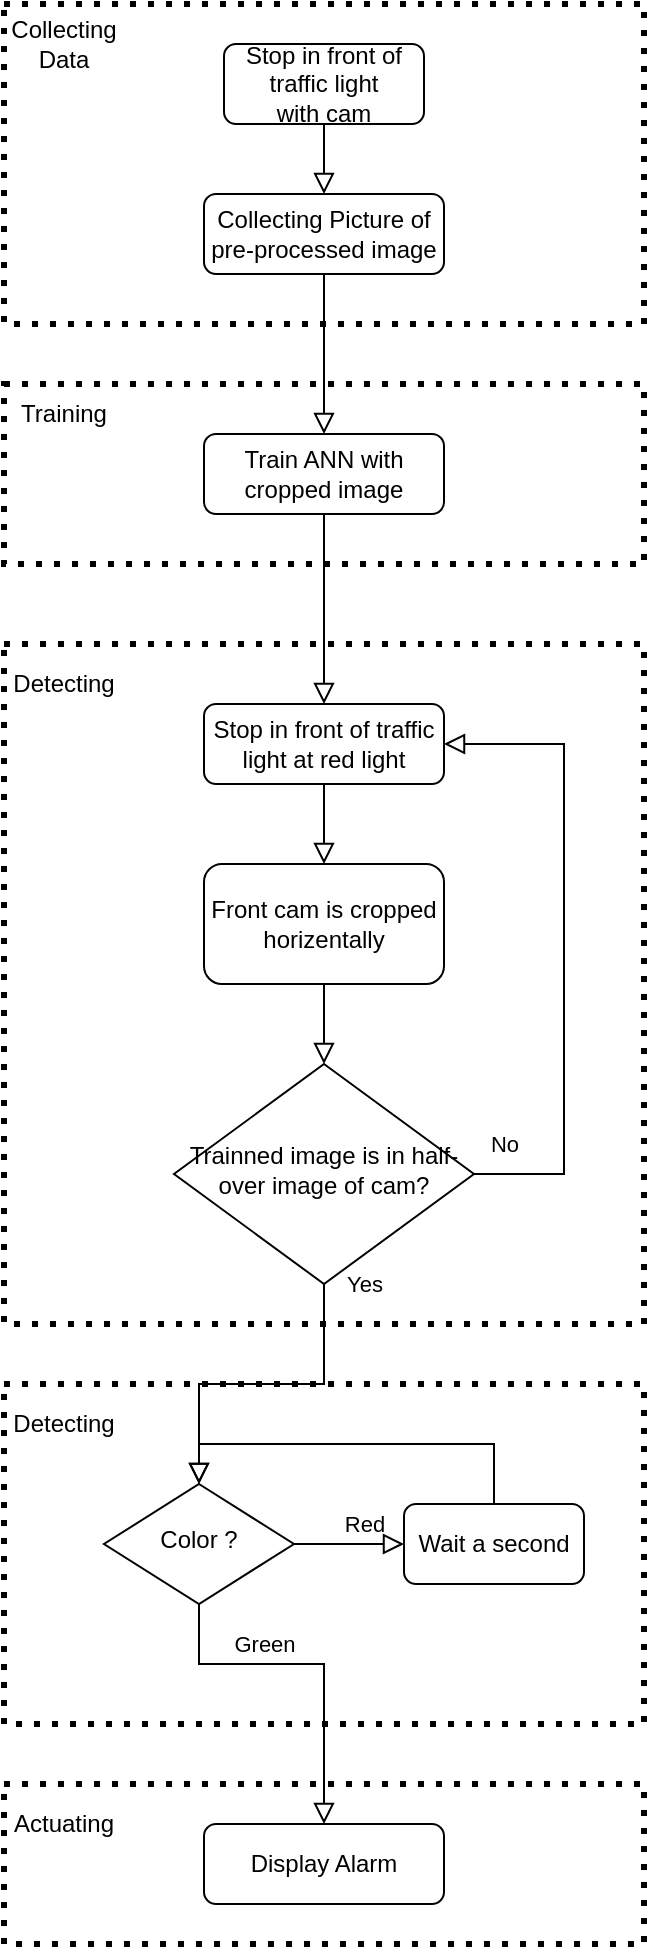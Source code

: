 <mxfile type="github" version="12.5.1">
  <diagram id="C5RBs43oDa-KdzZeNtuy" name="Page-1">
    <mxGraphModel grid="1" dx="1038" dy="576" gridSize="10" guides="1" tooltips="1" connect="1" arrows="1" fold="1" page="1" pageScale="1" pageWidth="827" pageHeight="1169" math="0" shadow="0">
      <root>
        <mxCell id="WIyWlLk6GJQsqaUBKTNV-0"/>
        <mxCell id="WIyWlLk6GJQsqaUBKTNV-1" parent="WIyWlLk6GJQsqaUBKTNV-0"/>
        <mxCell id="GxkiA4aT5WZfQ0APfjsJ-0" value="" parent="WIyWlLk6GJQsqaUBKTNV-1" vertex="1" style="rounded=0;whiteSpace=wrap;html=1;dashed=1;dashPattern=1 2;fillColor=none;strokeWidth=3;">
          <mxGeometry as="geometry" x="40" y="30" width="320" height="160"/>
        </mxCell>
        <mxCell id="GxkiA4aT5WZfQ0APfjsJ-1" value="Stop in front of traffic light&lt;br&gt;with cam" parent="WIyWlLk6GJQsqaUBKTNV-1" vertex="1" style="rounded=1;whiteSpace=wrap;html=1;fontSize=12;glass=0;strokeWidth=1;shadow=0;">
          <mxGeometry as="geometry" x="150" y="50" width="100" height="40"/>
        </mxCell>
        <mxCell id="GxkiA4aT5WZfQ0APfjsJ-2" value="Collecting Data" parent="WIyWlLk6GJQsqaUBKTNV-1" vertex="1" style="text;html=1;strokeColor=none;fillColor=none;align=center;verticalAlign=middle;whiteSpace=wrap;rounded=0;dashed=1;dashPattern=1 2;">
          <mxGeometry as="geometry" x="50" y="40" width="40" height="20"/>
        </mxCell>
        <mxCell id="GxkiA4aT5WZfQ0APfjsJ-4" value="" parent="WIyWlLk6GJQsqaUBKTNV-1" style="rounded=0;html=1;jettySize=auto;orthogonalLoop=1;fontSize=11;endArrow=block;endFill=0;endSize=8;strokeWidth=1;shadow=0;labelBackgroundColor=none;edgeStyle=orthogonalEdgeStyle;exitX=0.5;exitY=1;exitDx=0;exitDy=0;entryX=0.5;entryY=0;entryDx=0;entryDy=0;" source="GxkiA4aT5WZfQ0APfjsJ-1" target="GxkiA4aT5WZfQ0APfjsJ-5" edge="1">
          <mxGeometry as="geometry" relative="1">
            <mxPoint as="sourcePoint" x="550" y="200"/>
            <mxPoint as="targetPoint" x="470" y="110"/>
          </mxGeometry>
        </mxCell>
        <mxCell id="GxkiA4aT5WZfQ0APfjsJ-5" value="Collecting Picture of pre-processed image" parent="WIyWlLk6GJQsqaUBKTNV-1" vertex="1" style="rounded=1;whiteSpace=wrap;html=1;fontSize=12;glass=0;strokeWidth=1;shadow=0;">
          <mxGeometry as="geometry" x="140" y="125" width="120" height="40"/>
        </mxCell>
        <mxCell id="GxkiA4aT5WZfQ0APfjsJ-6" value="" parent="WIyWlLk6GJQsqaUBKTNV-1" vertex="1" style="rounded=0;whiteSpace=wrap;html=1;dashed=1;dashPattern=1 2;fillColor=none;strokeWidth=3;">
          <mxGeometry as="geometry" x="40" y="220" width="320" height="90"/>
        </mxCell>
        <mxCell id="GxkiA4aT5WZfQ0APfjsJ-7" value="Training" parent="WIyWlLk6GJQsqaUBKTNV-1" vertex="1" style="text;html=1;strokeColor=none;fillColor=none;align=center;verticalAlign=middle;whiteSpace=wrap;rounded=0;dashed=1;dashPattern=1 2;">
          <mxGeometry as="geometry" x="50" y="225" width="40" height="20"/>
        </mxCell>
        <mxCell id="GxkiA4aT5WZfQ0APfjsJ-8" value="Train ANN with cropped image" parent="WIyWlLk6GJQsqaUBKTNV-1" vertex="1" style="rounded=1;whiteSpace=wrap;html=1;fontSize=12;glass=0;strokeWidth=1;shadow=0;">
          <mxGeometry as="geometry" x="140" y="245" width="120" height="40"/>
        </mxCell>
        <mxCell id="GxkiA4aT5WZfQ0APfjsJ-9" value="" parent="WIyWlLk6GJQsqaUBKTNV-1" style="rounded=0;html=1;jettySize=auto;orthogonalLoop=1;fontSize=11;endArrow=block;endFill=0;endSize=8;strokeWidth=1;shadow=0;labelBackgroundColor=none;edgeStyle=orthogonalEdgeStyle;exitX=0.5;exitY=1;exitDx=0;exitDy=0;entryX=0.5;entryY=0;entryDx=0;entryDy=0;" source="GxkiA4aT5WZfQ0APfjsJ-5" target="GxkiA4aT5WZfQ0APfjsJ-8" edge="1">
          <mxGeometry as="geometry" relative="1">
            <mxPoint as="sourcePoint" x="550" y="200"/>
            <mxPoint as="targetPoint" x="550" y="250"/>
          </mxGeometry>
        </mxCell>
        <mxCell id="GxkiA4aT5WZfQ0APfjsJ-10" value="" parent="WIyWlLk6GJQsqaUBKTNV-1" vertex="1" style="rounded=0;whiteSpace=wrap;html=1;dashed=1;dashPattern=1 2;fillColor=none;strokeWidth=3;">
          <mxGeometry as="geometry" x="40" y="350" width="320" height="340"/>
        </mxCell>
        <mxCell id="GxkiA4aT5WZfQ0APfjsJ-11" value="Detecting" parent="WIyWlLk6GJQsqaUBKTNV-1" vertex="1" style="text;html=1;strokeColor=none;fillColor=none;align=center;verticalAlign=middle;whiteSpace=wrap;rounded=0;dashed=1;dashPattern=1 2;">
          <mxGeometry as="geometry" x="50" y="360" width="40" height="20"/>
        </mxCell>
        <mxCell id="GxkiA4aT5WZfQ0APfjsJ-12" value="Stop in front of traffic light at red light" parent="WIyWlLk6GJQsqaUBKTNV-1" vertex="1" style="rounded=1;whiteSpace=wrap;html=1;fontSize=12;glass=0;strokeWidth=1;shadow=0;">
          <mxGeometry as="geometry" x="140" y="380" width="120" height="40"/>
        </mxCell>
        <mxCell id="GxkiA4aT5WZfQ0APfjsJ-13" value="" parent="WIyWlLk6GJQsqaUBKTNV-1" style="rounded=0;html=1;jettySize=auto;orthogonalLoop=1;fontSize=11;endArrow=block;endFill=0;endSize=8;strokeWidth=1;shadow=0;labelBackgroundColor=none;edgeStyle=orthogonalEdgeStyle;exitX=0.5;exitY=1;exitDx=0;exitDy=0;entryX=0.5;entryY=0;entryDx=0;entryDy=0;" source="GxkiA4aT5WZfQ0APfjsJ-8" target="GxkiA4aT5WZfQ0APfjsJ-12" edge="1">
          <mxGeometry as="geometry" relative="1">
            <mxPoint as="sourcePoint" x="550" y="200"/>
            <mxPoint as="targetPoint" x="550" y="250"/>
          </mxGeometry>
        </mxCell>
        <mxCell id="GxkiA4aT5WZfQ0APfjsJ-14" value="Front cam is cropped horizentally" parent="WIyWlLk6GJQsqaUBKTNV-1" vertex="1" style="rounded=1;whiteSpace=wrap;html=1;fontSize=12;glass=0;strokeWidth=1;shadow=0;">
          <mxGeometry as="geometry" x="140" y="460" width="120" height="60"/>
        </mxCell>
        <mxCell id="GxkiA4aT5WZfQ0APfjsJ-15" value="Trainned image is in half-over image of cam?" parent="WIyWlLk6GJQsqaUBKTNV-1" vertex="1" style="rhombus;whiteSpace=wrap;html=1;shadow=0;fontFamily=Helvetica;fontSize=12;align=center;strokeWidth=1;spacing=6;spacingTop=-4;">
          <mxGeometry as="geometry" x="125" y="560" width="150" height="110"/>
        </mxCell>
        <mxCell id="GxkiA4aT5WZfQ0APfjsJ-18" value="" parent="WIyWlLk6GJQsqaUBKTNV-1" style="rounded=0;html=1;jettySize=auto;orthogonalLoop=1;fontSize=11;endArrow=block;endFill=0;endSize=8;strokeWidth=1;shadow=0;labelBackgroundColor=none;edgeStyle=orthogonalEdgeStyle;exitX=0.5;exitY=1;exitDx=0;exitDy=0;entryX=0.5;entryY=0;entryDx=0;entryDy=0;" source="GxkiA4aT5WZfQ0APfjsJ-12" target="GxkiA4aT5WZfQ0APfjsJ-14" edge="1">
          <mxGeometry as="geometry" relative="1">
            <mxPoint as="sourcePoint" x="210" y="295"/>
            <mxPoint as="targetPoint" x="210" y="390"/>
          </mxGeometry>
        </mxCell>
        <mxCell id="GxkiA4aT5WZfQ0APfjsJ-19" value="" parent="WIyWlLk6GJQsqaUBKTNV-1" style="rounded=0;html=1;jettySize=auto;orthogonalLoop=1;fontSize=11;endArrow=block;endFill=0;endSize=8;strokeWidth=1;shadow=0;labelBackgroundColor=none;edgeStyle=orthogonalEdgeStyle;exitX=0.5;exitY=1;exitDx=0;exitDy=0;entryX=0.5;entryY=0;entryDx=0;entryDy=0;" source="GxkiA4aT5WZfQ0APfjsJ-14" target="GxkiA4aT5WZfQ0APfjsJ-15" edge="1">
          <mxGeometry as="geometry" relative="1">
            <mxPoint as="sourcePoint" x="210" y="430"/>
            <mxPoint as="targetPoint" x="200" y="540"/>
          </mxGeometry>
        </mxCell>
        <mxCell id="GxkiA4aT5WZfQ0APfjsJ-20" value="Yes" parent="WIyWlLk6GJQsqaUBKTNV-1" style="edgeStyle=orthogonalEdgeStyle;rounded=0;html=1;jettySize=auto;orthogonalLoop=1;fontSize=11;endArrow=block;endFill=0;endSize=8;strokeWidth=1;shadow=0;labelBackgroundColor=none;exitX=0.5;exitY=1;exitDx=0;exitDy=0;entryX=0.5;entryY=0;entryDx=0;entryDy=0;" source="GxkiA4aT5WZfQ0APfjsJ-15" target="0bkosJNQqSrqtFEL-qHv-5" edge="1">
          <mxGeometry as="geometry" x="-1" y="20" relative="1">
            <mxPoint as="offset"/>
            <mxPoint as="sourcePoint" x="600" y="410"/>
            <mxPoint as="targetPoint" x="200" y="740"/>
          </mxGeometry>
        </mxCell>
        <mxCell id="GxkiA4aT5WZfQ0APfjsJ-21" value="No" parent="WIyWlLk6GJQsqaUBKTNV-1" style="rounded=0;html=1;jettySize=auto;orthogonalLoop=1;fontSize=11;endArrow=block;endFill=0;endSize=8;strokeWidth=1;shadow=0;labelBackgroundColor=none;edgeStyle=orthogonalEdgeStyle;exitX=1;exitY=0.5;exitDx=0;exitDy=0;entryX=1;entryY=0.5;entryDx=0;entryDy=0;" source="GxkiA4aT5WZfQ0APfjsJ-15" target="GxkiA4aT5WZfQ0APfjsJ-12" edge="1">
          <mxGeometry as="geometry" x="-0.625" y="30" relative="1">
            <mxPoint as="offset"/>
            <mxPoint as="sourcePoint" x="550" y="450"/>
            <mxPoint as="targetPoint" x="550" y="510"/>
            <Array as="points">
              <mxPoint x="320" y="615"/>
              <mxPoint x="320" y="400"/>
            </Array>
          </mxGeometry>
        </mxCell>
        <mxCell id="GxkiA4aT5WZfQ0APfjsJ-22" value="" parent="WIyWlLk6GJQsqaUBKTNV-1" vertex="1" style="rounded=0;whiteSpace=wrap;html=1;dashed=1;dashPattern=1 2;fillColor=none;strokeWidth=3;">
          <mxGeometry as="geometry" x="40" y="720" width="320" height="170"/>
        </mxCell>
        <mxCell id="GxkiA4aT5WZfQ0APfjsJ-23" value="Detecting" parent="WIyWlLk6GJQsqaUBKTNV-1" vertex="1" style="text;html=1;strokeColor=none;fillColor=none;align=center;verticalAlign=middle;whiteSpace=wrap;rounded=0;dashed=1;dashPattern=1 2;">
          <mxGeometry as="geometry" x="50" y="730" width="40" height="20"/>
        </mxCell>
        <mxCell id="0bkosJNQqSrqtFEL-qHv-0" value="" parent="WIyWlLk6GJQsqaUBKTNV-1" vertex="1" style="rounded=0;whiteSpace=wrap;html=1;dashed=1;dashPattern=1 2;fillColor=none;strokeWidth=3;">
          <mxGeometry as="geometry" x="40" y="920" width="320" height="80"/>
        </mxCell>
        <mxCell id="0bkosJNQqSrqtFEL-qHv-1" value="Actuating" parent="WIyWlLk6GJQsqaUBKTNV-1" vertex="1" style="text;html=1;strokeColor=none;fillColor=none;align=center;verticalAlign=middle;whiteSpace=wrap;rounded=0;dashed=1;dashPattern=1 2;">
          <mxGeometry as="geometry" x="50" y="930" width="40" height="20"/>
        </mxCell>
        <mxCell id="0bkosJNQqSrqtFEL-qHv-2" value="Display Alarm" parent="WIyWlLk6GJQsqaUBKTNV-1" vertex="1" style="rounded=1;whiteSpace=wrap;html=1;fontSize=12;glass=0;strokeWidth=1;shadow=0;">
          <mxGeometry as="geometry" x="140" y="940" width="120" height="40"/>
        </mxCell>
        <mxCell id="0bkosJNQqSrqtFEL-qHv-5" value="Color ?" parent="WIyWlLk6GJQsqaUBKTNV-1" vertex="1" style="rhombus;whiteSpace=wrap;html=1;shadow=0;fontFamily=Helvetica;fontSize=12;align=center;strokeWidth=1;spacing=6;spacingTop=-4;">
          <mxGeometry as="geometry" x="90" y="770" width="95" height="60"/>
        </mxCell>
        <mxCell id="0bkosJNQqSrqtFEL-qHv-7" value="Wait a second" parent="WIyWlLk6GJQsqaUBKTNV-1" vertex="1" style="rounded=1;whiteSpace=wrap;html=1;fontSize=12;glass=0;strokeWidth=1;shadow=0;">
          <mxGeometry as="geometry" x="240" y="780" width="90" height="40"/>
        </mxCell>
        <mxCell id="0bkosJNQqSrqtFEL-qHv-8" value="Red" parent="WIyWlLk6GJQsqaUBKTNV-1" style="edgeStyle=orthogonalEdgeStyle;rounded=0;html=1;jettySize=auto;orthogonalLoop=1;fontSize=11;endArrow=block;endFill=0;endSize=8;strokeWidth=1;shadow=0;labelBackgroundColor=none;exitX=1;exitY=0.5;exitDx=0;exitDy=0;entryX=0;entryY=0.5;entryDx=0;entryDy=0;" source="0bkosJNQqSrqtFEL-qHv-5" target="0bkosJNQqSrqtFEL-qHv-7" edge="1">
          <mxGeometry as="geometry" x="0.273" y="10" relative="1">
            <mxPoint as="offset"/>
            <mxPoint as="sourcePoint" x="210" y="680"/>
            <mxPoint as="targetPoint" x="148" y="780"/>
          </mxGeometry>
        </mxCell>
        <mxCell id="0bkosJNQqSrqtFEL-qHv-9" value="Green" parent="WIyWlLk6GJQsqaUBKTNV-1" style="edgeStyle=orthogonalEdgeStyle;rounded=0;html=1;jettySize=auto;orthogonalLoop=1;fontSize=11;endArrow=block;endFill=0;endSize=8;strokeWidth=1;shadow=0;labelBackgroundColor=none;exitX=0.5;exitY=1;exitDx=0;exitDy=0;entryX=0.5;entryY=0;entryDx=0;entryDy=0;" source="0bkosJNQqSrqtFEL-qHv-5" target="0bkosJNQqSrqtFEL-qHv-2" edge="1">
          <mxGeometry as="geometry" x="-0.279" y="10" relative="1">
            <mxPoint as="offset"/>
            <mxPoint as="sourcePoint" x="210" y="680"/>
            <mxPoint as="targetPoint" x="148" y="780"/>
            <Array as="points">
              <mxPoint x="138" y="860"/>
              <mxPoint x="200" y="860"/>
            </Array>
          </mxGeometry>
        </mxCell>
        <mxCell id="0bkosJNQqSrqtFEL-qHv-10" value="" parent="WIyWlLk6GJQsqaUBKTNV-1" style="rounded=0;html=1;jettySize=auto;orthogonalLoop=1;fontSize=11;endArrow=block;endFill=0;endSize=8;strokeWidth=1;shadow=0;labelBackgroundColor=none;edgeStyle=orthogonalEdgeStyle;exitX=0.5;exitY=0;exitDx=0;exitDy=0;entryX=0.5;entryY=0;entryDx=0;entryDy=0;" source="0bkosJNQqSrqtFEL-qHv-7" target="0bkosJNQqSrqtFEL-qHv-5" edge="1">
          <mxGeometry as="geometry" relative="1">
            <mxPoint as="sourcePoint" x="210" y="530"/>
            <mxPoint as="targetPoint" x="210" y="570"/>
            <Array as="points">
              <mxPoint x="285" y="750"/>
              <mxPoint x="138" y="750"/>
            </Array>
          </mxGeometry>
        </mxCell>
      </root>
    </mxGraphModel>
  </diagram>
</mxfile>
